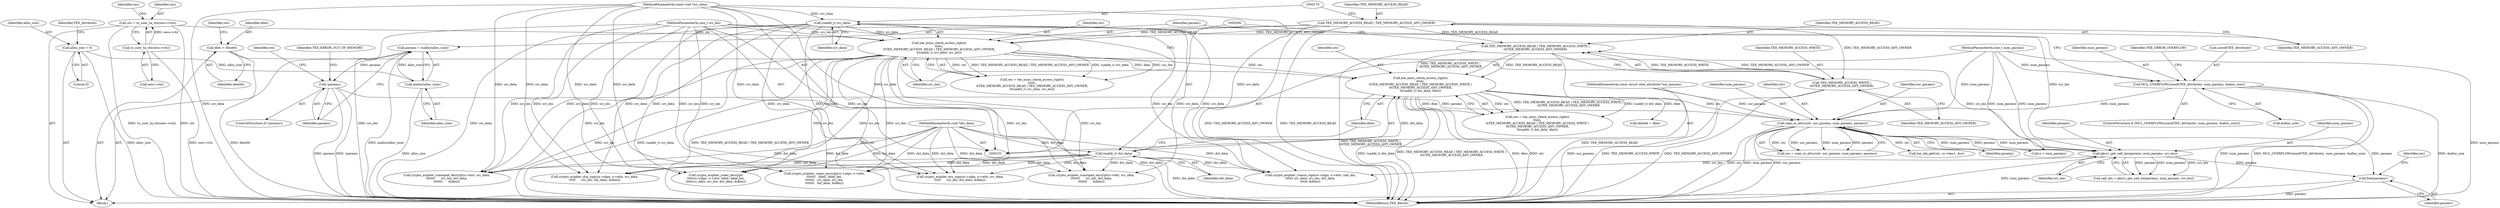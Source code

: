 digraph "0_optee_os_70697bf3c5dc3d201341b01a1a8e5bc6d2fb48f8@API" {
"1000517" [label="(Call,free(params))"];
"1000453" [label="(Call,pkcs1_get_salt_len(params, num_params, src_len))"];
"1000239" [label="(Call,copy_in_attrs(utc, usr_params, num_params, params))"];
"1000198" [label="(Call,tee_mmu_check_access_rights(\n\t\tutc,\n\t\tTEE_MEMORY_ACCESS_READ | TEE_MEMORY_ACCESS_WRITE |\n\t\t\tTEE_MEMORY_ACCESS_ANY_OWNER,\n\t\t(uaddr_t) dst_data, dlen))"];
"1000164" [label="(Call,tee_mmu_check_access_rights(\n\t\tutc,\n\t\tTEE_MEMORY_ACCESS_READ | TEE_MEMORY_ACCESS_ANY_OWNER,\n\t\t(uaddr_t) src_data, src_len))"];
"1000142" [label="(Call,utc = to_user_ta_ctx(sess->ctx))"];
"1000144" [label="(Call,to_user_ta_ctx(sess->ctx))"];
"1000166" [label="(Call,TEE_MEMORY_ACCESS_READ | TEE_MEMORY_ACCESS_ANY_OWNER)"];
"1000169" [label="(Call,(uaddr_t) src_data)"];
"1000105" [label="(MethodParameterIn,const void *src_data)"];
"1000106" [label="(MethodParameterIn,size_t src_len)"];
"1000200" [label="(Call,TEE_MEMORY_ACCESS_READ | TEE_MEMORY_ACCESS_WRITE |\n\t\t\tTEE_MEMORY_ACCESS_ANY_OWNER)"];
"1000202" [label="(Call,TEE_MEMORY_ACCESS_WRITE |\n\t\t\tTEE_MEMORY_ACCESS_ANY_OWNER)"];
"1000205" [label="(Call,(uaddr_t) dst_data)"];
"1000107" [label="(MethodParameterIn,void *dst_data)"];
"1000193" [label="(Call,dlen = dlen64)"];
"1000103" [label="(MethodParameterIn,const struct utee_attribute *usr_params)"];
"1000220" [label="(Call,MUL_OVERFLOW(sizeof(TEE_Attribute), num_params, &alloc_size))"];
"1000104" [label="(MethodParameterIn,size_t num_params)"];
"1000233" [label="(Call,!params)"];
"1000228" [label="(Call,params = malloc(alloc_size))"];
"1000230" [label="(Call,malloc(alloc_size))"];
"1000216" [label="(Call,alloc_size = 0)"];
"1000517" [label="(Call,free(params))"];
"1000522" [label="(Identifier,res)"];
"1000167" [label="(Identifier,TEE_MEMORY_ACCESS_READ)"];
"1000242" [label="(Identifier,num_params)"];
"1000145" [label="(Call,sess->ctx)"];
"1000243" [label="(Identifier,params)"];
"1000169" [label="(Call,(uaddr_t) src_data)"];
"1000529" [label="(Call,dlen64 = dlen)"];
"1000168" [label="(Identifier,TEE_MEMORY_ACCESS_ANY_OWNER)"];
"1000233" [label="(Call,!params)"];
"1000103" [label="(MethodParameterIn,const struct utee_attribute *usr_params)"];
"1000221" [label="(Call,sizeof(TEE_Attribute))"];
"1000104" [label="(MethodParameterIn,size_t num_params)"];
"1000237" [label="(Call,res = copy_in_attrs(utc, usr_params, num_params, params))"];
"1000451" [label="(Call,salt_len = pkcs1_get_salt_len(params, num_params, src_len))"];
"1000478" [label="(Call,crypto_acipher_dsa_sign(cs->algo, o->attr, src_data,\n\t\t\t\t\t      src_len, dst_data, &dlen))"];
"1000203" [label="(Identifier,TEE_MEMORY_ACCESS_WRITE)"];
"1000172" [label="(Identifier,src_len)"];
"1000456" [label="(Identifier,src_len)"];
"1000143" [label="(Identifier,utc)"];
"1000219" [label="(ControlStructure,if (MUL_OVERFLOW(sizeof(TEE_Attribute), num_params, &alloc_size)))"];
"1000204" [label="(Identifier,TEE_MEMORY_ACCESS_ANY_OWNER)"];
"1000201" [label="(Identifier,TEE_MEMORY_ACCESS_READ)"];
"1000453" [label="(Call,pkcs1_get_salt_len(params, num_params, src_len))"];
"1000337" [label="(Call,n < num_params)"];
"1000251" [label="(Call,tee_obj_get(utc, cs->key1, &o))"];
"1000106" [label="(MethodParameterIn,size_t src_len)"];
"1000198" [label="(Call,tee_mmu_check_access_rights(\n\t\tutc,\n\t\tTEE_MEMORY_ACCESS_READ | TEE_MEMORY_ACCESS_WRITE |\n\t\t\tTEE_MEMORY_ACCESS_ANY_OWNER,\n\t\t(uaddr_t) dst_data, dlen))"];
"1000194" [label="(Identifier,dlen)"];
"1000171" [label="(Identifier,src_data)"];
"1000220" [label="(Call,MUL_OVERFLOW(sizeof(TEE_Attribute), num_params, &alloc_size))"];
"1000162" [label="(Call,res = tee_mmu_check_access_rights(\n\t\tutc,\n\t\tTEE_MEMORY_ACCESS_READ | TEE_MEMORY_ACCESS_ANY_OWNER,\n\t\t(uaddr_t) src_data, src_len))"];
"1000224" [label="(Call,&alloc_size)"];
"1000454" [label="(Identifier,params)"];
"1000231" [label="(Identifier,alloc_size)"];
"1000239" [label="(Call,copy_in_attrs(utc, usr_params, num_params, params))"];
"1000195" [label="(Identifier,dlen64)"];
"1000165" [label="(Identifier,utc)"];
"1000166" [label="(Call,TEE_MEMORY_ACCESS_READ | TEE_MEMORY_ACCESS_ANY_OWNER)"];
"1000384" [label="(Call,crypto_acipher_rsaes_encrypt(cs->algo, o->attr,\n\t\t\t\t\t\t\t   label, label_len,\n\t\t\t\t\t\t\t   src_data, src_len,\n\t\t\t\t\t\t\t   dst_data, &dlen))"];
"1000217" [label="(Identifier,alloc_size)"];
"1000408" [label="(Call,crypto_acipher_rsaes_decrypt(\n\t\t\t\t\tcs->algo, o->attr, label, label_len,\n\t\t\t\t\tsrc_data, src_len, dst_data, &dlen))"];
"1000549" [label="(MethodReturn,TEE_Result)"];
"1000222" [label="(Identifier,TEE_Attribute)"];
"1000240" [label="(Identifier,utc)"];
"1000196" [label="(Call,res = tee_mmu_check_access_rights(\n\t\tutc,\n\t\tTEE_MEMORY_ACCESS_READ | TEE_MEMORY_ACCESS_WRITE |\n\t\t\tTEE_MEMORY_ACCESS_ANY_OWNER,\n\t\t(uaddr_t) dst_data, dlen))"];
"1000234" [label="(Identifier,params)"];
"1000498" [label="(Call,crypto_acipher_ecc_sign(cs->algo, o->attr, src_data,\n\t\t\t\t\t      src_len, dst_data, &dlen))"];
"1000230" [label="(Call,malloc(alloc_size))"];
"1000109" [label="(Block,)"];
"1000200" [label="(Call,TEE_MEMORY_ACCESS_READ | TEE_MEMORY_ACCESS_WRITE |\n\t\t\tTEE_MEMORY_ACCESS_ANY_OWNER)"];
"1000105" [label="(MethodParameterIn,const void *src_data)"];
"1000202" [label="(Call,TEE_MEMORY_ACCESS_WRITE |\n\t\t\tTEE_MEMORY_ACCESS_ANY_OWNER)"];
"1000229" [label="(Identifier,params)"];
"1000455" [label="(Identifier,num_params)"];
"1000218" [label="(Literal,0)"];
"1000238" [label="(Identifier,res)"];
"1000459" [label="(Call,crypto_acipher_rsassa_sign(cs->algo, o->attr, salt_len,\n\t\t\t\t\t\t src_data, src_len, dst_data,\n\t\t\t\t\t\t &dlen))"];
"1000518" [label="(Identifier,params)"];
"1000164" [label="(Call,tee_mmu_check_access_rights(\n\t\tutc,\n\t\tTEE_MEMORY_ACCESS_READ | TEE_MEMORY_ACCESS_ANY_OWNER,\n\t\t(uaddr_t) src_data, src_len))"];
"1000144" [label="(Call,to_user_ta_ctx(sess->ctx))"];
"1000149" [label="(Identifier,res)"];
"1000228" [label="(Call,params = malloc(alloc_size))"];
"1000223" [label="(Identifier,num_params)"];
"1000241" [label="(Identifier,usr_params)"];
"1000205" [label="(Call,(uaddr_t) dst_data)"];
"1000293" [label="(Call,crypto_acipher_rsanopad_encrypt(o->attr, src_data,\n\t\t\t\t\t\t\t      src_len, dst_data,\n\t\t\t\t\t\t\t      &dlen))"];
"1000142" [label="(Call,utc = to_user_ta_ctx(sess->ctx))"];
"1000107" [label="(MethodParameterIn,void *dst_data)"];
"1000312" [label="(Call,crypto_acipher_rsanopad_decrypt(o->attr, src_data,\n\t\t\t\t\t\t\t      src_len, dst_data,\n\t\t\t\t\t\t\t      &dlen))"];
"1000227" [label="(Identifier,TEE_ERROR_OVERFLOW)"];
"1000232" [label="(ControlStructure,if (!params))"];
"1000236" [label="(Identifier,TEE_ERROR_OUT_OF_MEMORY)"];
"1000208" [label="(Identifier,dlen)"];
"1000199" [label="(Identifier,utc)"];
"1000193" [label="(Call,dlen = dlen64)"];
"1000207" [label="(Identifier,dst_data)"];
"1000197" [label="(Identifier,res)"];
"1000216" [label="(Call,alloc_size = 0)"];
"1000517" -> "1000109"  [label="AST: "];
"1000517" -> "1000518"  [label="CFG: "];
"1000518" -> "1000517"  [label="AST: "];
"1000522" -> "1000517"  [label="CFG: "];
"1000517" -> "1000549"  [label="DDG: params"];
"1000453" -> "1000517"  [label="DDG: params"];
"1000239" -> "1000517"  [label="DDG: params"];
"1000453" -> "1000451"  [label="AST: "];
"1000453" -> "1000456"  [label="CFG: "];
"1000454" -> "1000453"  [label="AST: "];
"1000455" -> "1000453"  [label="AST: "];
"1000456" -> "1000453"  [label="AST: "];
"1000451" -> "1000453"  [label="CFG: "];
"1000453" -> "1000549"  [label="DDG: num_params"];
"1000453" -> "1000451"  [label="DDG: params"];
"1000453" -> "1000451"  [label="DDG: num_params"];
"1000453" -> "1000451"  [label="DDG: src_len"];
"1000239" -> "1000453"  [label="DDG: params"];
"1000239" -> "1000453"  [label="DDG: num_params"];
"1000104" -> "1000453"  [label="DDG: num_params"];
"1000164" -> "1000453"  [label="DDG: src_len"];
"1000106" -> "1000453"  [label="DDG: src_len"];
"1000453" -> "1000459"  [label="DDG: src_len"];
"1000239" -> "1000237"  [label="AST: "];
"1000239" -> "1000243"  [label="CFG: "];
"1000240" -> "1000239"  [label="AST: "];
"1000241" -> "1000239"  [label="AST: "];
"1000242" -> "1000239"  [label="AST: "];
"1000243" -> "1000239"  [label="AST: "];
"1000237" -> "1000239"  [label="CFG: "];
"1000239" -> "1000549"  [label="DDG: utc"];
"1000239" -> "1000549"  [label="DDG: num_params"];
"1000239" -> "1000549"  [label="DDG: usr_params"];
"1000239" -> "1000237"  [label="DDG: utc"];
"1000239" -> "1000237"  [label="DDG: usr_params"];
"1000239" -> "1000237"  [label="DDG: num_params"];
"1000239" -> "1000237"  [label="DDG: params"];
"1000198" -> "1000239"  [label="DDG: utc"];
"1000103" -> "1000239"  [label="DDG: usr_params"];
"1000220" -> "1000239"  [label="DDG: num_params"];
"1000104" -> "1000239"  [label="DDG: num_params"];
"1000233" -> "1000239"  [label="DDG: params"];
"1000239" -> "1000251"  [label="DDG: utc"];
"1000239" -> "1000337"  [label="DDG: num_params"];
"1000198" -> "1000196"  [label="AST: "];
"1000198" -> "1000208"  [label="CFG: "];
"1000199" -> "1000198"  [label="AST: "];
"1000200" -> "1000198"  [label="AST: "];
"1000205" -> "1000198"  [label="AST: "];
"1000208" -> "1000198"  [label="AST: "];
"1000196" -> "1000198"  [label="CFG: "];
"1000198" -> "1000549"  [label="DDG: TEE_MEMORY_ACCESS_READ | TEE_MEMORY_ACCESS_WRITE |\n\t\t\tTEE_MEMORY_ACCESS_ANY_OWNER"];
"1000198" -> "1000549"  [label="DDG: dlen"];
"1000198" -> "1000549"  [label="DDG: utc"];
"1000198" -> "1000549"  [label="DDG: (uaddr_t) dst_data"];
"1000198" -> "1000196"  [label="DDG: utc"];
"1000198" -> "1000196"  [label="DDG: TEE_MEMORY_ACCESS_READ | TEE_MEMORY_ACCESS_WRITE |\n\t\t\tTEE_MEMORY_ACCESS_ANY_OWNER"];
"1000198" -> "1000196"  [label="DDG: (uaddr_t) dst_data"];
"1000198" -> "1000196"  [label="DDG: dlen"];
"1000164" -> "1000198"  [label="DDG: utc"];
"1000200" -> "1000198"  [label="DDG: TEE_MEMORY_ACCESS_READ"];
"1000200" -> "1000198"  [label="DDG: TEE_MEMORY_ACCESS_WRITE |\n\t\t\tTEE_MEMORY_ACCESS_ANY_OWNER"];
"1000205" -> "1000198"  [label="DDG: dst_data"];
"1000193" -> "1000198"  [label="DDG: dlen"];
"1000198" -> "1000529"  [label="DDG: dlen"];
"1000164" -> "1000162"  [label="AST: "];
"1000164" -> "1000172"  [label="CFG: "];
"1000165" -> "1000164"  [label="AST: "];
"1000166" -> "1000164"  [label="AST: "];
"1000169" -> "1000164"  [label="AST: "];
"1000172" -> "1000164"  [label="AST: "];
"1000162" -> "1000164"  [label="CFG: "];
"1000164" -> "1000549"  [label="DDG: src_len"];
"1000164" -> "1000549"  [label="DDG: (uaddr_t) src_data"];
"1000164" -> "1000549"  [label="DDG: TEE_MEMORY_ACCESS_READ | TEE_MEMORY_ACCESS_ANY_OWNER"];
"1000164" -> "1000549"  [label="DDG: utc"];
"1000164" -> "1000162"  [label="DDG: utc"];
"1000164" -> "1000162"  [label="DDG: TEE_MEMORY_ACCESS_READ | TEE_MEMORY_ACCESS_ANY_OWNER"];
"1000164" -> "1000162"  [label="DDG: (uaddr_t) src_data"];
"1000164" -> "1000162"  [label="DDG: src_len"];
"1000142" -> "1000164"  [label="DDG: utc"];
"1000166" -> "1000164"  [label="DDG: TEE_MEMORY_ACCESS_READ"];
"1000166" -> "1000164"  [label="DDG: TEE_MEMORY_ACCESS_ANY_OWNER"];
"1000169" -> "1000164"  [label="DDG: src_data"];
"1000106" -> "1000164"  [label="DDG: src_len"];
"1000164" -> "1000293"  [label="DDG: src_len"];
"1000164" -> "1000312"  [label="DDG: src_len"];
"1000164" -> "1000384"  [label="DDG: src_len"];
"1000164" -> "1000408"  [label="DDG: src_len"];
"1000164" -> "1000478"  [label="DDG: src_len"];
"1000164" -> "1000498"  [label="DDG: src_len"];
"1000142" -> "1000109"  [label="AST: "];
"1000142" -> "1000144"  [label="CFG: "];
"1000143" -> "1000142"  [label="AST: "];
"1000144" -> "1000142"  [label="AST: "];
"1000149" -> "1000142"  [label="CFG: "];
"1000142" -> "1000549"  [label="DDG: to_user_ta_ctx(sess->ctx)"];
"1000142" -> "1000549"  [label="DDG: utc"];
"1000144" -> "1000142"  [label="DDG: sess->ctx"];
"1000144" -> "1000145"  [label="CFG: "];
"1000145" -> "1000144"  [label="AST: "];
"1000144" -> "1000549"  [label="DDG: sess->ctx"];
"1000166" -> "1000168"  [label="CFG: "];
"1000167" -> "1000166"  [label="AST: "];
"1000168" -> "1000166"  [label="AST: "];
"1000170" -> "1000166"  [label="CFG: "];
"1000166" -> "1000549"  [label="DDG: TEE_MEMORY_ACCESS_ANY_OWNER"];
"1000166" -> "1000549"  [label="DDG: TEE_MEMORY_ACCESS_READ"];
"1000166" -> "1000200"  [label="DDG: TEE_MEMORY_ACCESS_READ"];
"1000166" -> "1000202"  [label="DDG: TEE_MEMORY_ACCESS_ANY_OWNER"];
"1000169" -> "1000171"  [label="CFG: "];
"1000170" -> "1000169"  [label="AST: "];
"1000171" -> "1000169"  [label="AST: "];
"1000172" -> "1000169"  [label="CFG: "];
"1000169" -> "1000549"  [label="DDG: src_data"];
"1000105" -> "1000169"  [label="DDG: src_data"];
"1000169" -> "1000293"  [label="DDG: src_data"];
"1000169" -> "1000312"  [label="DDG: src_data"];
"1000169" -> "1000384"  [label="DDG: src_data"];
"1000169" -> "1000408"  [label="DDG: src_data"];
"1000169" -> "1000459"  [label="DDG: src_data"];
"1000169" -> "1000478"  [label="DDG: src_data"];
"1000169" -> "1000498"  [label="DDG: src_data"];
"1000105" -> "1000101"  [label="AST: "];
"1000105" -> "1000549"  [label="DDG: src_data"];
"1000105" -> "1000293"  [label="DDG: src_data"];
"1000105" -> "1000312"  [label="DDG: src_data"];
"1000105" -> "1000384"  [label="DDG: src_data"];
"1000105" -> "1000408"  [label="DDG: src_data"];
"1000105" -> "1000459"  [label="DDG: src_data"];
"1000105" -> "1000478"  [label="DDG: src_data"];
"1000105" -> "1000498"  [label="DDG: src_data"];
"1000106" -> "1000101"  [label="AST: "];
"1000106" -> "1000549"  [label="DDG: src_len"];
"1000106" -> "1000293"  [label="DDG: src_len"];
"1000106" -> "1000312"  [label="DDG: src_len"];
"1000106" -> "1000384"  [label="DDG: src_len"];
"1000106" -> "1000408"  [label="DDG: src_len"];
"1000106" -> "1000459"  [label="DDG: src_len"];
"1000106" -> "1000478"  [label="DDG: src_len"];
"1000106" -> "1000498"  [label="DDG: src_len"];
"1000200" -> "1000202"  [label="CFG: "];
"1000201" -> "1000200"  [label="AST: "];
"1000202" -> "1000200"  [label="AST: "];
"1000206" -> "1000200"  [label="CFG: "];
"1000200" -> "1000549"  [label="DDG: TEE_MEMORY_ACCESS_READ"];
"1000200" -> "1000549"  [label="DDG: TEE_MEMORY_ACCESS_WRITE |\n\t\t\tTEE_MEMORY_ACCESS_ANY_OWNER"];
"1000202" -> "1000200"  [label="DDG: TEE_MEMORY_ACCESS_WRITE"];
"1000202" -> "1000200"  [label="DDG: TEE_MEMORY_ACCESS_ANY_OWNER"];
"1000202" -> "1000204"  [label="CFG: "];
"1000203" -> "1000202"  [label="AST: "];
"1000204" -> "1000202"  [label="AST: "];
"1000202" -> "1000549"  [label="DDG: TEE_MEMORY_ACCESS_WRITE"];
"1000202" -> "1000549"  [label="DDG: TEE_MEMORY_ACCESS_ANY_OWNER"];
"1000205" -> "1000207"  [label="CFG: "];
"1000206" -> "1000205"  [label="AST: "];
"1000207" -> "1000205"  [label="AST: "];
"1000208" -> "1000205"  [label="CFG: "];
"1000205" -> "1000549"  [label="DDG: dst_data"];
"1000107" -> "1000205"  [label="DDG: dst_data"];
"1000205" -> "1000293"  [label="DDG: dst_data"];
"1000205" -> "1000312"  [label="DDG: dst_data"];
"1000205" -> "1000384"  [label="DDG: dst_data"];
"1000205" -> "1000408"  [label="DDG: dst_data"];
"1000205" -> "1000459"  [label="DDG: dst_data"];
"1000205" -> "1000478"  [label="DDG: dst_data"];
"1000205" -> "1000498"  [label="DDG: dst_data"];
"1000107" -> "1000101"  [label="AST: "];
"1000107" -> "1000549"  [label="DDG: dst_data"];
"1000107" -> "1000293"  [label="DDG: dst_data"];
"1000107" -> "1000312"  [label="DDG: dst_data"];
"1000107" -> "1000384"  [label="DDG: dst_data"];
"1000107" -> "1000408"  [label="DDG: dst_data"];
"1000107" -> "1000459"  [label="DDG: dst_data"];
"1000107" -> "1000478"  [label="DDG: dst_data"];
"1000107" -> "1000498"  [label="DDG: dst_data"];
"1000193" -> "1000109"  [label="AST: "];
"1000193" -> "1000195"  [label="CFG: "];
"1000194" -> "1000193"  [label="AST: "];
"1000195" -> "1000193"  [label="AST: "];
"1000197" -> "1000193"  [label="CFG: "];
"1000193" -> "1000549"  [label="DDG: dlen64"];
"1000103" -> "1000101"  [label="AST: "];
"1000103" -> "1000549"  [label="DDG: usr_params"];
"1000220" -> "1000219"  [label="AST: "];
"1000220" -> "1000224"  [label="CFG: "];
"1000221" -> "1000220"  [label="AST: "];
"1000223" -> "1000220"  [label="AST: "];
"1000224" -> "1000220"  [label="AST: "];
"1000227" -> "1000220"  [label="CFG: "];
"1000229" -> "1000220"  [label="CFG: "];
"1000220" -> "1000549"  [label="DDG: num_params"];
"1000220" -> "1000549"  [label="DDG: MUL_OVERFLOW(sizeof(TEE_Attribute), num_params, &alloc_size)"];
"1000220" -> "1000549"  [label="DDG: &alloc_size"];
"1000104" -> "1000220"  [label="DDG: num_params"];
"1000104" -> "1000101"  [label="AST: "];
"1000104" -> "1000549"  [label="DDG: num_params"];
"1000104" -> "1000337"  [label="DDG: num_params"];
"1000233" -> "1000232"  [label="AST: "];
"1000233" -> "1000234"  [label="CFG: "];
"1000234" -> "1000233"  [label="AST: "];
"1000236" -> "1000233"  [label="CFG: "];
"1000238" -> "1000233"  [label="CFG: "];
"1000233" -> "1000549"  [label="DDG: !params"];
"1000233" -> "1000549"  [label="DDG: params"];
"1000228" -> "1000233"  [label="DDG: params"];
"1000228" -> "1000109"  [label="AST: "];
"1000228" -> "1000230"  [label="CFG: "];
"1000229" -> "1000228"  [label="AST: "];
"1000230" -> "1000228"  [label="AST: "];
"1000234" -> "1000228"  [label="CFG: "];
"1000228" -> "1000549"  [label="DDG: malloc(alloc_size)"];
"1000230" -> "1000228"  [label="DDG: alloc_size"];
"1000230" -> "1000231"  [label="CFG: "];
"1000231" -> "1000230"  [label="AST: "];
"1000230" -> "1000549"  [label="DDG: alloc_size"];
"1000216" -> "1000230"  [label="DDG: alloc_size"];
"1000216" -> "1000109"  [label="AST: "];
"1000216" -> "1000218"  [label="CFG: "];
"1000217" -> "1000216"  [label="AST: "];
"1000218" -> "1000216"  [label="AST: "];
"1000222" -> "1000216"  [label="CFG: "];
"1000216" -> "1000549"  [label="DDG: alloc_size"];
}
